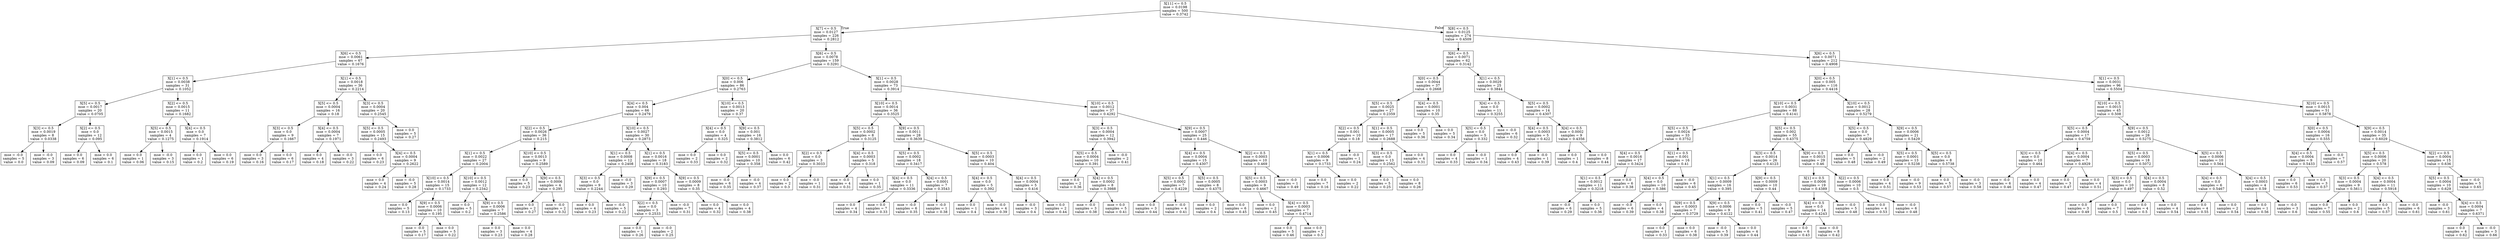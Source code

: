 digraph Tree {
node [shape=box] ;
0 [label="X[11] <= 0.5\nmse = 0.0198\nsamples = 500\nvalue = 0.3742"] ;
1 [label="X[7] <= 0.5\nmse = 0.0127\nsamples = 226\nvalue = 0.2812"] ;
0 -> 1 [labeldistance=2.5, labelangle=45, headlabel="True"] ;
2 [label="X[6] <= 0.5\nmse = 0.0061\nsamples = 67\nvalue = 0.1676"] ;
1 -> 2 ;
3 [label="X[1] <= 0.5\nmse = 0.0038\nsamples = 31\nvalue = 0.1052"] ;
2 -> 3 ;
4 [label="X[5] <= 0.5\nmse = 0.0017\nsamples = 20\nvalue = 0.0705"] ;
3 -> 4 ;
5 [label="X[3] <= 0.5\nmse = 0.0019\nsamples = 8\nvalue = 0.0338"] ;
4 -> 5 ;
6 [label="mse = -0.0\nsamples = 5\nvalue = 0.0"] ;
5 -> 6 ;
7 [label="mse = -0.0\nsamples = 3\nvalue = 0.09"] ;
5 -> 7 ;
8 [label="X[2] <= 0.5\nmse = 0.0\nsamples = 12\nvalue = 0.095"] ;
4 -> 8 ;
9 [label="mse = 0.0\nsamples = 6\nvalue = 0.09"] ;
8 -> 9 ;
10 [label="mse = 0.0\nsamples = 6\nvalue = 0.1"] ;
8 -> 10 ;
11 [label="X[2] <= 0.5\nmse = 0.0015\nsamples = 11\nvalue = 0.1682"] ;
3 -> 11 ;
12 [label="X[5] <= 0.5\nmse = 0.0015\nsamples = 4\nvalue = 0.1275"] ;
11 -> 12 ;
13 [label="mse = 0.0\nsamples = 1\nvalue = 0.06"] ;
12 -> 13 ;
14 [label="mse = -0.0\nsamples = 3\nvalue = 0.15"] ;
12 -> 14 ;
15 [label="X[4] <= 0.5\nmse = 0.0\nsamples = 7\nvalue = 0.1914"] ;
11 -> 15 ;
16 [label="mse = 0.0\nsamples = 1\nvalue = 0.2"] ;
15 -> 16 ;
17 [label="mse = 0.0\nsamples = 6\nvalue = 0.19"] ;
15 -> 17 ;
18 [label="X[1] <= 0.5\nmse = 0.0018\nsamples = 36\nvalue = 0.2214"] ;
2 -> 18 ;
19 [label="X[5] <= 0.5\nmse = 0.0004\nsamples = 16\nvalue = 0.18"] ;
18 -> 19 ;
20 [label="X[3] <= 0.5\nmse = 0.0\nsamples = 9\nvalue = 0.1667"] ;
19 -> 20 ;
21 [label="mse = 0.0\nsamples = 3\nvalue = 0.16"] ;
20 -> 21 ;
22 [label="mse = 0.0\nsamples = 6\nvalue = 0.17"] ;
20 -> 22 ;
23 [label="X[4] <= 0.5\nmse = 0.0004\nsamples = 7\nvalue = 0.1971"] ;
19 -> 23 ;
24 [label="mse = 0.0\nsamples = 4\nvalue = 0.18"] ;
23 -> 24 ;
25 [label="mse = -0.0\nsamples = 3\nvalue = 0.22"] ;
23 -> 25 ;
26 [label="X[3] <= 0.5\nmse = 0.0004\nsamples = 20\nvalue = 0.2545"] ;
18 -> 26 ;
27 [label="X[5] <= 0.5\nmse = 0.0005\nsamples = 15\nvalue = 0.2493"] ;
26 -> 27 ;
28 [label="mse = 0.0\nsamples = 6\nvalue = 0.23"] ;
27 -> 28 ;
29 [label="X[4] <= 0.5\nmse = 0.0004\nsamples = 9\nvalue = 0.2622"] ;
27 -> 29 ;
30 [label="mse = 0.0\nsamples = 4\nvalue = 0.24"] ;
29 -> 30 ;
31 [label="mse = -0.0\nsamples = 5\nvalue = 0.28"] ;
29 -> 31 ;
32 [label="mse = 0.0\nsamples = 5\nvalue = 0.27"] ;
26 -> 32 ;
33 [label="X[6] <= 0.5\nmse = 0.0078\nsamples = 159\nvalue = 0.3291"] ;
1 -> 33 ;
34 [label="X[0] <= 0.5\nmse = 0.006\nsamples = 86\nvalue = 0.2763"] ;
33 -> 34 ;
35 [label="X[4] <= 0.5\nmse = 0.004\nsamples = 66\nvalue = 0.2479"] ;
34 -> 35 ;
36 [label="X[2] <= 0.5\nmse = 0.0026\nsamples = 36\nvalue = 0.215"] ;
35 -> 36 ;
37 [label="X[1] <= 0.5\nmse = 0.0022\nsamples = 27\nvalue = 0.2004"] ;
36 -> 37 ;
38 [label="X[10] <= 0.5\nmse = 0.0014\nsamples = 15\nvalue = 0.1733"] ;
37 -> 38 ;
39 [label="mse = 0.0\nsamples = 5\nvalue = 0.13"] ;
38 -> 39 ;
40 [label="X[9] <= 0.5\nmse = 0.0006\nsamples = 10\nvalue = 0.195"] ;
38 -> 40 ;
41 [label="mse = -0.0\nsamples = 5\nvalue = 0.17"] ;
40 -> 41 ;
42 [label="mse = 0.0\nsamples = 5\nvalue = 0.22"] ;
40 -> 42 ;
43 [label="X[10] <= 0.5\nmse = 0.0012\nsamples = 12\nvalue = 0.2342"] ;
37 -> 43 ;
44 [label="mse = 0.0\nsamples = 5\nvalue = 0.2"] ;
43 -> 44 ;
45 [label="X[9] <= 0.5\nmse = 0.0006\nsamples = 7\nvalue = 0.2586"] ;
43 -> 45 ;
46 [label="mse = 0.0\nsamples = 3\nvalue = 0.23"] ;
45 -> 46 ;
47 [label="mse = 0.0\nsamples = 4\nvalue = 0.28"] ;
45 -> 47 ;
48 [label="X[10] <= 0.5\nmse = 0.0013\nsamples = 9\nvalue = 0.2589"] ;
36 -> 48 ;
49 [label="mse = 0.0\nsamples = 5\nvalue = 0.23"] ;
48 -> 49 ;
50 [label="X[9] <= 0.5\nmse = 0.0006\nsamples = 4\nvalue = 0.295"] ;
48 -> 50 ;
51 [label="mse = 0.0\nsamples = 2\nvalue = 0.27"] ;
50 -> 51 ;
52 [label="mse = -0.0\nsamples = 2\nvalue = 0.32"] ;
50 -> 52 ;
53 [label="X[10] <= 0.5\nmse = 0.0027\nsamples = 30\nvalue = 0.2873"] ;
35 -> 53 ;
54 [label="X[1] <= 0.5\nmse = 0.0008\nsamples = 12\nvalue = 0.2408"] ;
53 -> 54 ;
55 [label="X[3] <= 0.5\nmse = 0.0\nsamples = 9\nvalue = 0.2244"] ;
54 -> 55 ;
56 [label="mse = 0.0\nsamples = 4\nvalue = 0.23"] ;
55 -> 56 ;
57 [label="mse = -0.0\nsamples = 5\nvalue = 0.22"] ;
55 -> 57 ;
58 [label="mse = -0.0\nsamples = 3\nvalue = 0.29"] ;
54 -> 58 ;
59 [label="X[1] <= 0.5\nmse = 0.0016\nsamples = 18\nvalue = 0.3183"] ;
53 -> 59 ;
60 [label="X[9] <= 0.5\nmse = 0.0007\nsamples = 10\nvalue = 0.293"] ;
59 -> 60 ;
61 [label="X[2] <= 0.5\nmse = 0.0\nsamples = 3\nvalue = 0.2533"] ;
60 -> 61 ;
62 [label="mse = 0.0\nsamples = 1\nvalue = 0.26"] ;
61 -> 62 ;
63 [label="mse = -0.0\nsamples = 2\nvalue = 0.25"] ;
61 -> 63 ;
64 [label="mse = -0.0\nsamples = 7\nvalue = 0.31"] ;
60 -> 64 ;
65 [label="X[9] <= 0.5\nmse = 0.0009\nsamples = 8\nvalue = 0.35"] ;
59 -> 65 ;
66 [label="mse = 0.0\nsamples = 4\nvalue = 0.32"] ;
65 -> 66 ;
67 [label="mse = 0.0\nsamples = 4\nvalue = 0.38"] ;
65 -> 67 ;
68 [label="X[10] <= 0.5\nmse = 0.0013\nsamples = 20\nvalue = 0.37"] ;
34 -> 68 ;
69 [label="X[4] <= 0.5\nmse = 0.0\nsamples = 4\nvalue = 0.325"] ;
68 -> 69 ;
70 [label="mse = 0.0\nsamples = 2\nvalue = 0.33"] ;
69 -> 70 ;
71 [label="mse = 0.0\nsamples = 2\nvalue = 0.32"] ;
69 -> 71 ;
72 [label="X[9] <= 0.5\nmse = 0.001\nsamples = 16\nvalue = 0.3812"] ;
68 -> 72 ;
73 [label="X[5] <= 0.5\nmse = 0.0001\nsamples = 10\nvalue = 0.358"] ;
72 -> 73 ;
74 [label="mse = -0.0\nsamples = 6\nvalue = 0.35"] ;
73 -> 74 ;
75 [label="mse = -0.0\nsamples = 4\nvalue = 0.37"] ;
73 -> 75 ;
76 [label="mse = 0.0\nsamples = 6\nvalue = 0.42"] ;
72 -> 76 ;
77 [label="X[1] <= 0.5\nmse = 0.0028\nsamples = 73\nvalue = 0.3914"] ;
33 -> 77 ;
78 [label="X[10] <= 0.5\nmse = 0.0014\nsamples = 36\nvalue = 0.3525"] ;
77 -> 78 ;
79 [label="X[5] <= 0.5\nmse = 0.0002\nsamples = 8\nvalue = 0.3125"] ;
78 -> 79 ;
80 [label="X[2] <= 0.5\nmse = 0.0\nsamples = 3\nvalue = 0.3033"] ;
79 -> 80 ;
81 [label="mse = 0.0\nsamples = 2\nvalue = 0.3"] ;
80 -> 81 ;
82 [label="mse = -0.0\nsamples = 1\nvalue = 0.31"] ;
80 -> 82 ;
83 [label="X[4] <= 0.5\nmse = 0.0003\nsamples = 5\nvalue = 0.318"] ;
79 -> 83 ;
84 [label="mse = -0.0\nsamples = 4\nvalue = 0.31"] ;
83 -> 84 ;
85 [label="mse = 0.0\nsamples = 1\nvalue = 0.35"] ;
83 -> 85 ;
86 [label="X[9] <= 0.5\nmse = 0.0011\nsamples = 28\nvalue = 0.3639"] ;
78 -> 86 ;
87 [label="X[5] <= 0.5\nmse = 0.0002\nsamples = 18\nvalue = 0.3417"] ;
86 -> 87 ;
88 [label="X[4] <= 0.5\nmse = 0.0\nsamples = 11\nvalue = 0.3336"] ;
87 -> 88 ;
89 [label="mse = 0.0\nsamples = 4\nvalue = 0.34"] ;
88 -> 89 ;
90 [label="mse = 0.0\nsamples = 7\nvalue = 0.33"] ;
88 -> 90 ;
91 [label="X[4] <= 0.5\nmse = 0.0001\nsamples = 7\nvalue = 0.3543"] ;
87 -> 91 ;
92 [label="mse = -0.0\nsamples = 6\nvalue = 0.35"] ;
91 -> 92 ;
93 [label="mse = -0.0\nsamples = 1\nvalue = 0.38"] ;
91 -> 93 ;
94 [label="X[5] <= 0.5\nmse = 0.0003\nsamples = 10\nvalue = 0.404"] ;
86 -> 94 ;
95 [label="X[4] <= 0.5\nmse = 0.0\nsamples = 5\nvalue = 0.392"] ;
94 -> 95 ;
96 [label="mse = 0.0\nsamples = 1\nvalue = 0.4"] ;
95 -> 96 ;
97 [label="mse = -0.0\nsamples = 4\nvalue = 0.39"] ;
95 -> 97 ;
98 [label="X[4] <= 0.5\nmse = 0.0004\nsamples = 5\nvalue = 0.416"] ;
94 -> 98 ;
99 [label="mse = -0.0\nsamples = 3\nvalue = 0.4"] ;
98 -> 99 ;
100 [label="mse = 0.0\nsamples = 2\nvalue = 0.44"] ;
98 -> 100 ;
101 [label="X[10] <= 0.5\nmse = 0.0012\nsamples = 37\nvalue = 0.4292"] ;
77 -> 101 ;
102 [label="X[3] <= 0.5\nmse = 0.0004\nsamples = 12\nvalue = 0.3942"] ;
101 -> 102 ;
103 [label="X[5] <= 0.5\nmse = 0.0004\nsamples = 10\nvalue = 0.391"] ;
102 -> 103 ;
104 [label="mse = 0.0\nsamples = 2\nvalue = 0.36"] ;
103 -> 104 ;
105 [label="X[4] <= 0.5\nmse = 0.0002\nsamples = 8\nvalue = 0.3988"] ;
103 -> 105 ;
106 [label="mse = -0.0\nsamples = 3\nvalue = 0.38"] ;
105 -> 106 ;
107 [label="mse = 0.0\nsamples = 5\nvalue = 0.41"] ;
105 -> 107 ;
108 [label="mse = -0.0\nsamples = 2\nvalue = 0.41"] ;
102 -> 108 ;
109 [label="X[9] <= 0.5\nmse = 0.0007\nsamples = 25\nvalue = 0.446"] ;
101 -> 109 ;
110 [label="X[4] <= 0.5\nmse = 0.0004\nsamples = 15\nvalue = 0.4307"] ;
109 -> 110 ;
111 [label="X[5] <= 0.5\nmse = 0.0002\nsamples = 7\nvalue = 0.4229"] ;
110 -> 111 ;
112 [label="mse = 0.0\nsamples = 3\nvalue = 0.44"] ;
111 -> 112 ;
113 [label="mse = -0.0\nsamples = 4\nvalue = 0.41"] ;
111 -> 113 ;
114 [label="X[5] <= 0.5\nmse = 0.0005\nsamples = 8\nvalue = 0.4375"] ;
110 -> 114 ;
115 [label="mse = 0.0\nsamples = 2\nvalue = 0.4"] ;
114 -> 115 ;
116 [label="mse = 0.0\nsamples = 6\nvalue = 0.45"] ;
114 -> 116 ;
117 [label="X[2] <= 0.5\nmse = 0.0003\nsamples = 10\nvalue = 0.469"] ;
109 -> 117 ;
118 [label="X[5] <= 0.5\nmse = 0.0003\nsamples = 9\nvalue = 0.4667"] ;
117 -> 118 ;
119 [label="mse = 0.0\nsamples = 2\nvalue = 0.45"] ;
118 -> 119 ;
120 [label="X[4] <= 0.5\nmse = 0.0003\nsamples = 7\nvalue = 0.4714"] ;
118 -> 120 ;
121 [label="mse = 0.0\nsamples = 5\nvalue = 0.46"] ;
120 -> 121 ;
122 [label="mse = 0.0\nsamples = 2\nvalue = 0.5"] ;
120 -> 122 ;
123 [label="mse = -0.0\nsamples = 1\nvalue = 0.49"] ;
117 -> 123 ;
124 [label="X[8] <= 0.5\nmse = 0.0125\nsamples = 274\nvalue = 0.4509"] ;
0 -> 124 [labeldistance=2.5, labelangle=-45, headlabel="False"] ;
125 [label="X[6] <= 0.5\nmse = 0.0071\nsamples = 62\nvalue = 0.3142"] ;
124 -> 125 ;
126 [label="X[0] <= 0.5\nmse = 0.0044\nsamples = 37\nvalue = 0.2668"] ;
125 -> 126 ;
127 [label="X[5] <= 0.5\nmse = 0.0025\nsamples = 27\nvalue = 0.2359"] ;
126 -> 127 ;
128 [label="X[2] <= 0.5\nmse = 0.001\nsamples = 10\nvalue = 0.18"] ;
127 -> 128 ;
129 [label="X[1] <= 0.5\nmse = 0.0006\nsamples = 9\nvalue = 0.1733"] ;
128 -> 129 ;
130 [label="mse = 0.0\nsamples = 7\nvalue = 0.16"] ;
129 -> 130 ;
131 [label="mse = 0.0\nsamples = 2\nvalue = 0.22"] ;
129 -> 131 ;
132 [label="mse = -0.0\nsamples = 1\nvalue = 0.24"] ;
128 -> 132 ;
133 [label="X[1] <= 0.5\nmse = 0.0005\nsamples = 17\nvalue = 0.2688"] ;
127 -> 133 ;
134 [label="X[3] <= 0.5\nmse = 0.0\nsamples = 13\nvalue = 0.2562"] ;
133 -> 134 ;
135 [label="mse = 0.0\nsamples = 5\nvalue = 0.25"] ;
134 -> 135 ;
136 [label="mse = 0.0\nsamples = 8\nvalue = 0.26"] ;
134 -> 136 ;
137 [label="mse = 0.0\nsamples = 4\nvalue = 0.31"] ;
133 -> 137 ;
138 [label="X[4] <= 0.5\nmse = 0.0001\nsamples = 10\nvalue = 0.35"] ;
126 -> 138 ;
139 [label="mse = 0.0\nsamples = 5\nvalue = 0.36"] ;
138 -> 139 ;
140 [label="mse = 0.0\nsamples = 5\nvalue = 0.34"] ;
138 -> 140 ;
141 [label="X[1] <= 0.5\nmse = 0.0029\nsamples = 25\nvalue = 0.3844"] ;
125 -> 141 ;
142 [label="X[4] <= 0.5\nmse = 0.0\nsamples = 11\nvalue = 0.3255"] ;
141 -> 142 ;
143 [label="X[5] <= 0.5\nmse = 0.0\nsamples = 5\nvalue = 0.332"] ;
142 -> 143 ;
144 [label="mse = 0.0\nsamples = 4\nvalue = 0.33"] ;
143 -> 144 ;
145 [label="mse = -0.0\nsamples = 1\nvalue = 0.34"] ;
143 -> 145 ;
146 [label="mse = -0.0\nsamples = 6\nvalue = 0.32"] ;
142 -> 146 ;
147 [label="X[5] <= 0.5\nmse = 0.0002\nsamples = 14\nvalue = 0.4307"] ;
141 -> 147 ;
148 [label="X[4] <= 0.5\nmse = 0.0003\nsamples = 5\nvalue = 0.422"] ;
147 -> 148 ;
149 [label="mse = 0.0\nsamples = 4\nvalue = 0.43"] ;
148 -> 149 ;
150 [label="mse = -0.0\nsamples = 1\nvalue = 0.39"] ;
148 -> 150 ;
151 [label="X[4] <= 0.5\nmse = 0.0002\nsamples = 9\nvalue = 0.4356"] ;
147 -> 151 ;
152 [label="mse = 0.0\nsamples = 1\nvalue = 0.4"] ;
151 -> 152 ;
153 [label="mse = 0.0\nsamples = 8\nvalue = 0.44"] ;
151 -> 153 ;
154 [label="X[6] <= 0.5\nmse = 0.0071\nsamples = 212\nvalue = 0.4908"] ;
124 -> 154 ;
155 [label="X[0] <= 0.5\nmse = 0.005\nsamples = 116\nvalue = 0.4416"] ;
154 -> 155 ;
156 [label="X[10] <= 0.5\nmse = 0.0031\nsamples = 88\nvalue = 0.4141"] ;
155 -> 156 ;
157 [label="X[5] <= 0.5\nmse = 0.0024\nsamples = 33\nvalue = 0.3752"] ;
156 -> 157 ;
158 [label="X[4] <= 0.5\nmse = 0.0016\nsamples = 17\nvalue = 0.3424"] ;
157 -> 158 ;
159 [label="X[1] <= 0.5\nmse = 0.0012\nsamples = 11\nvalue = 0.3218"] ;
158 -> 159 ;
160 [label="mse = -0.0\nsamples = 6\nvalue = 0.29"] ;
159 -> 160 ;
161 [label="mse = 0.0\nsamples = 5\nvalue = 0.36"] ;
159 -> 161 ;
162 [label="mse = 0.0\nsamples = 6\nvalue = 0.38"] ;
158 -> 162 ;
163 [label="X[1] <= 0.5\nmse = 0.001\nsamples = 16\nvalue = 0.41"] ;
157 -> 163 ;
164 [label="X[4] <= 0.5\nmse = 0.0\nsamples = 10\nvalue = 0.386"] ;
163 -> 164 ;
165 [label="mse = -0.0\nsamples = 6\nvalue = 0.39"] ;
164 -> 165 ;
166 [label="mse = 0.0\nsamples = 4\nvalue = 0.38"] ;
164 -> 166 ;
167 [label="mse = -0.0\nsamples = 6\nvalue = 0.45"] ;
163 -> 167 ;
168 [label="X[5] <= 0.5\nmse = 0.002\nsamples = 55\nvalue = 0.4375"] ;
156 -> 168 ;
169 [label="X[3] <= 0.5\nmse = 0.0014\nsamples = 26\nvalue = 0.4123"] ;
168 -> 169 ;
170 [label="X[1] <= 0.5\nmse = 0.0009\nsamples = 16\nvalue = 0.395"] ;
169 -> 170 ;
171 [label="X[9] <= 0.5\nmse = 0.0003\nsamples = 7\nvalue = 0.3729"] ;
170 -> 171 ;
172 [label="mse = 0.0\nsamples = 1\nvalue = 0.33"] ;
171 -> 172 ;
173 [label="mse = 0.0\nsamples = 6\nvalue = 0.38"] ;
171 -> 173 ;
174 [label="X[9] <= 0.5\nmse = 0.0006\nsamples = 9\nvalue = 0.4122"] ;
170 -> 174 ;
175 [label="mse = -0.0\nsamples = 5\nvalue = 0.39"] ;
174 -> 175 ;
176 [label="mse = 0.0\nsamples = 4\nvalue = 0.44"] ;
174 -> 176 ;
177 [label="X[9] <= 0.5\nmse = 0.0009\nsamples = 10\nvalue = 0.44"] ;
169 -> 177 ;
178 [label="mse = 0.0\nsamples = 5\nvalue = 0.41"] ;
177 -> 178 ;
179 [label="mse = -0.0\nsamples = 5\nvalue = 0.47"] ;
177 -> 179 ;
180 [label="X[9] <= 0.5\nmse = 0.0015\nsamples = 29\nvalue = 0.46"] ;
168 -> 180 ;
181 [label="X[1] <= 0.5\nmse = 0.0006\nsamples = 19\nvalue = 0.4389"] ;
180 -> 181 ;
182 [label="X[4] <= 0.5\nmse = 0.0\nsamples = 14\nvalue = 0.4243"] ;
181 -> 182 ;
183 [label="mse = 0.0\nsamples = 6\nvalue = 0.43"] ;
182 -> 183 ;
184 [label="mse = -0.0\nsamples = 8\nvalue = 0.42"] ;
182 -> 184 ;
185 [label="mse = -0.0\nsamples = 5\nvalue = 0.48"] ;
181 -> 185 ;
186 [label="X[2] <= 0.5\nmse = 0.0006\nsamples = 10\nvalue = 0.5"] ;
180 -> 186 ;
187 [label="mse = 0.0\nsamples = 4\nvalue = 0.53"] ;
186 -> 187 ;
188 [label="mse = -0.0\nsamples = 6\nvalue = 0.48"] ;
186 -> 188 ;
189 [label="X[10] <= 0.5\nmse = 0.0012\nsamples = 28\nvalue = 0.5279"] ;
155 -> 189 ;
190 [label="X[5] <= 0.5\nmse = 0.0\nsamples = 7\nvalue = 0.4829"] ;
189 -> 190 ;
191 [label="mse = 0.0\nsamples = 5\nvalue = 0.48"] ;
190 -> 191 ;
192 [label="mse = -0.0\nsamples = 2\nvalue = 0.49"] ;
190 -> 192 ;
193 [label="X[9] <= 0.5\nmse = 0.0006\nsamples = 21\nvalue = 0.5429"] ;
189 -> 193 ;
194 [label="X[5] <= 0.5\nmse = 0.0001\nsamples = 13\nvalue = 0.5238"] ;
193 -> 194 ;
195 [label="mse = 0.0\nsamples = 4\nvalue = 0.51"] ;
194 -> 195 ;
196 [label="mse = -0.0\nsamples = 9\nvalue = 0.53"] ;
194 -> 196 ;
197 [label="X[5] <= 0.5\nmse = 0.0\nsamples = 8\nvalue = 0.5738"] ;
193 -> 197 ;
198 [label="mse = 0.0\nsamples = 5\nvalue = 0.57"] ;
197 -> 198 ;
199 [label="mse = -0.0\nsamples = 3\nvalue = 0.58"] ;
197 -> 199 ;
200 [label="X[1] <= 0.5\nmse = 0.0031\nsamples = 96\nvalue = 0.5504"] ;
154 -> 200 ;
201 [label="X[10] <= 0.5\nmse = 0.0015\nsamples = 45\nvalue = 0.508"] ;
200 -> 201 ;
202 [label="X[5] <= 0.5\nmse = 0.0004\nsamples = 17\nvalue = 0.4759"] ;
201 -> 202 ;
203 [label="X[3] <= 0.5\nmse = 0.0\nsamples = 10\nvalue = 0.464"] ;
202 -> 203 ;
204 [label="mse = -0.0\nsamples = 6\nvalue = 0.46"] ;
203 -> 204 ;
205 [label="mse = 0.0\nsamples = 4\nvalue = 0.47"] ;
203 -> 205 ;
206 [label="X[4] <= 0.5\nmse = 0.0004\nsamples = 7\nvalue = 0.4929"] ;
202 -> 206 ;
207 [label="mse = 0.0\nsamples = 3\nvalue = 0.47"] ;
206 -> 207 ;
208 [label="mse = 0.0\nsamples = 4\nvalue = 0.51"] ;
206 -> 208 ;
209 [label="X[9] <= 0.5\nmse = 0.0012\nsamples = 28\nvalue = 0.5275"] ;
201 -> 209 ;
210 [label="X[5] <= 0.5\nmse = 0.0003\nsamples = 18\nvalue = 0.5072"] ;
209 -> 210 ;
211 [label="X[3] <= 0.5\nmse = 0.0\nsamples = 10\nvalue = 0.497"] ;
210 -> 211 ;
212 [label="mse = 0.0\nsamples = 3\nvalue = 0.49"] ;
211 -> 212 ;
213 [label="mse = 0.0\nsamples = 7\nvalue = 0.5"] ;
211 -> 213 ;
214 [label="X[4] <= 0.5\nmse = 0.0004\nsamples = 8\nvalue = 0.52"] ;
210 -> 214 ;
215 [label="mse = 0.0\nsamples = 4\nvalue = 0.5"] ;
214 -> 215 ;
216 [label="mse = 0.0\nsamples = 4\nvalue = 0.54"] ;
214 -> 216 ;
217 [label="X[5] <= 0.5\nmse = 0.0006\nsamples = 10\nvalue = 0.564"] ;
209 -> 217 ;
218 [label="X[4] <= 0.5\nmse = 0.0\nsamples = 6\nvalue = 0.5467"] ;
217 -> 218 ;
219 [label="mse = 0.0\nsamples = 4\nvalue = 0.55"] ;
218 -> 219 ;
220 [label="mse = 0.0\nsamples = 2\nvalue = 0.54"] ;
218 -> 220 ;
221 [label="X[4] <= 0.5\nmse = 0.0003\nsamples = 4\nvalue = 0.59"] ;
217 -> 221 ;
222 [label="mse = 0.0\nsamples = 1\nvalue = 0.56"] ;
221 -> 222 ;
223 [label="mse = -0.0\nsamples = 3\nvalue = 0.6"] ;
221 -> 223 ;
224 [label="X[10] <= 0.5\nmse = 0.0015\nsamples = 51\nvalue = 0.5878"] ;
200 -> 224 ;
225 [label="X[0] <= 0.5\nmse = 0.0004\nsamples = 16\nvalue = 0.555"] ;
224 -> 225 ;
226 [label="X[4] <= 0.5\nmse = 0.0004\nsamples = 9\nvalue = 0.5433"] ;
225 -> 226 ;
227 [label="mse = 0.0\nsamples = 6\nvalue = 0.53"] ;
226 -> 227 ;
228 [label="mse = 0.0\nsamples = 3\nvalue = 0.57"] ;
226 -> 228 ;
229 [label="mse = -0.0\nsamples = 7\nvalue = 0.57"] ;
225 -> 229 ;
230 [label="X[9] <= 0.5\nmse = 0.0014\nsamples = 35\nvalue = 0.6029"] ;
224 -> 230 ;
231 [label="X[5] <= 0.5\nmse = 0.0006\nsamples = 20\nvalue = 0.578"] ;
230 -> 231 ;
232 [label="X[3] <= 0.5\nmse = 0.0004\nsamples = 9\nvalue = 0.5611"] ;
231 -> 232 ;
233 [label="mse = 0.0\nsamples = 7\nvalue = 0.55"] ;
232 -> 233 ;
234 [label="mse = 0.0\nsamples = 2\nvalue = 0.6"] ;
232 -> 234 ;
235 [label="X[4] <= 0.5\nmse = 0.0004\nsamples = 11\nvalue = 0.5918"] ;
231 -> 235 ;
236 [label="mse = 0.0\nsamples = 5\nvalue = 0.57"] ;
235 -> 236 ;
237 [label="mse = -0.0\nsamples = 6\nvalue = 0.61"] ;
235 -> 237 ;
238 [label="X[2] <= 0.5\nmse = 0.0004\nsamples = 15\nvalue = 0.636"] ;
230 -> 238 ;
239 [label="X[5] <= 0.5\nmse = 0.0004\nsamples = 10\nvalue = 0.629"] ;
238 -> 239 ;
240 [label="mse = -0.0\nsamples = 3\nvalue = 0.61"] ;
239 -> 240 ;
241 [label="X[4] <= 0.5\nmse = 0.0004\nsamples = 7\nvalue = 0.6371"] ;
239 -> 241 ;
242 [label="mse = 0.0\nsamples = 4\nvalue = 0.62"] ;
241 -> 242 ;
243 [label="mse = -0.0\nsamples = 3\nvalue = 0.66"] ;
241 -> 243 ;
244 [label="mse = -0.0\nsamples = 5\nvalue = 0.65"] ;
238 -> 244 ;
}